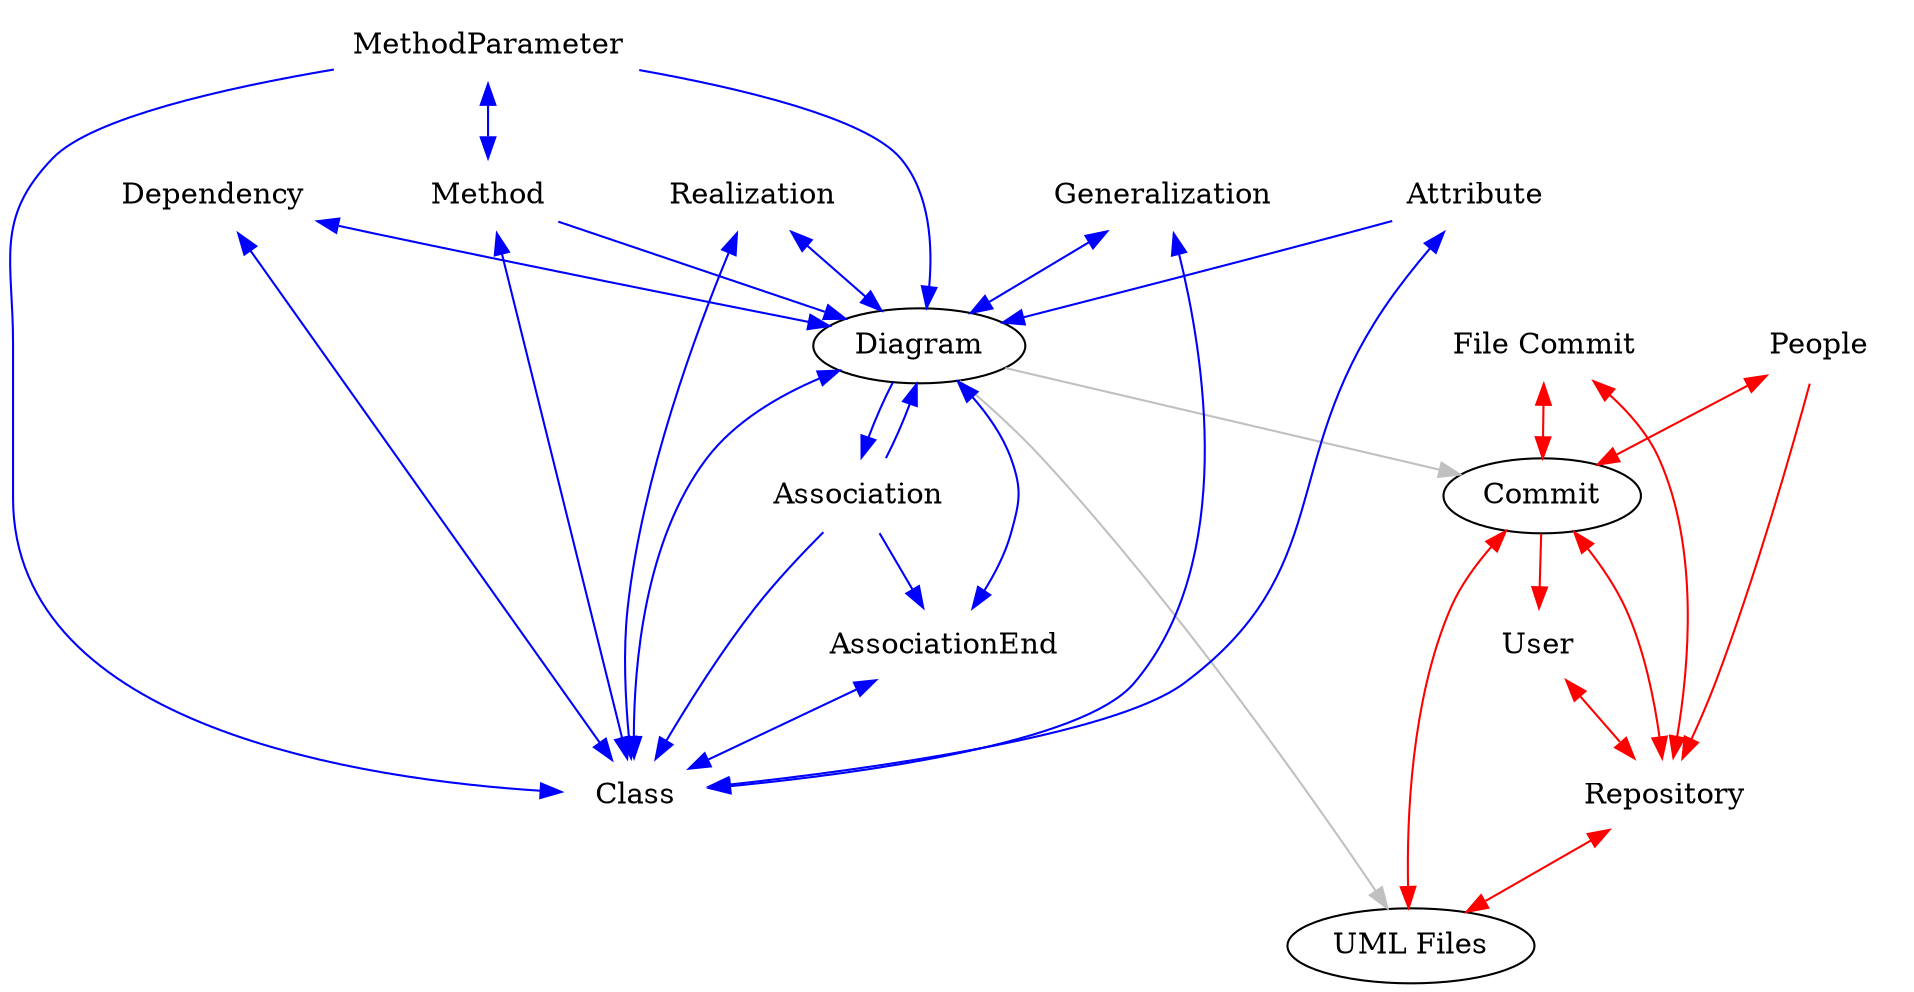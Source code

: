 digraph GenericPaths {

    0 -> 10 [color = "grey"]
    0 -> 11 [color = "grey"]

    subgraph UMLProjectMetaData {

    rankdir = LR
    style = filled;
    color = blue;
    node [style = filled,color = white];
    label = "UML Project Meta Data";

    10 [label = "UML Files"];
    11 [label = "Commit"];
    12 [label = "Repository"];
    13 [label = "File Commit"];
    14 [label = "People"];
    15 [label = "User"];

    11 -> 10 [color = "red" dir = "both"];
    12 -> 10 [color = "red" dir = "both"];

    12 -> 11 [color = "red" dir = "both"];
    13 -> 11 [color = "red" dir = "both"];
    14 -> 11 [color = "red" dir = "both"];

    13 -> 12 [color = "red" dir = "both"];
    14 -> 12 [color = "red"];
    15 -> 12 [color = "red" dir = "both"];

    11 -> 15 [color = "red"];
    }

    subgraph ClassDiagram {

    rankdir = LR
    color = lightgrey;
    node [style = filled,color = white];
    label = "Class Diagram Details";

    0 [label = "Diagram"];
    1 [label = "Class"];
    2 [label = "Attribute"];
    3 [label = "Method"];
    4 [label = "MethodParameter"];
    5 [label = "Association"];
    6 [label = "AssociationEnd"];
    7 [label = "Dependency"];
    8 [label = "Realization"];
    9 [label = "Generalization"];

    1 -> 0 [color = "blue" dir = "both"];
    2 -> 0 [color = "blue"];
    3 -> 0 [color = "blue"];
    4 -> 0 [color = "blue"];
    5 -> 0 [color = "blue"];
    6 -> 0 [color = "blue" dir = "both"];
    7 -> 0 [color = "blue" dir = "both"];
    8 -> 0 [color = "blue" dir = "both"];
    9 -> 0 [color = "blue" dir = "both"];

    2 -> 1 [color = "blue" dir = "both"];
    3 -> 1 [color = "blue" dir = "both"];
    4 -> 1 [color = "blue"];
    5 -> 1 [color = "blue"]; //Get the two classes associated
    6 -> 1 [color = "blue" dir = "both"];
    7 -> 1 [color = "blue" dir = "both"];
    8 -> 1 [color = "blue" dir = "both"];
    9 -> 1 [color = "blue" dir = "both"];

    4 -> 3 [color = "blue" dir = "both"];

    0 -> 5 [color = "blue"];

    5 -> 6 [color = "blue"];
    }



}

